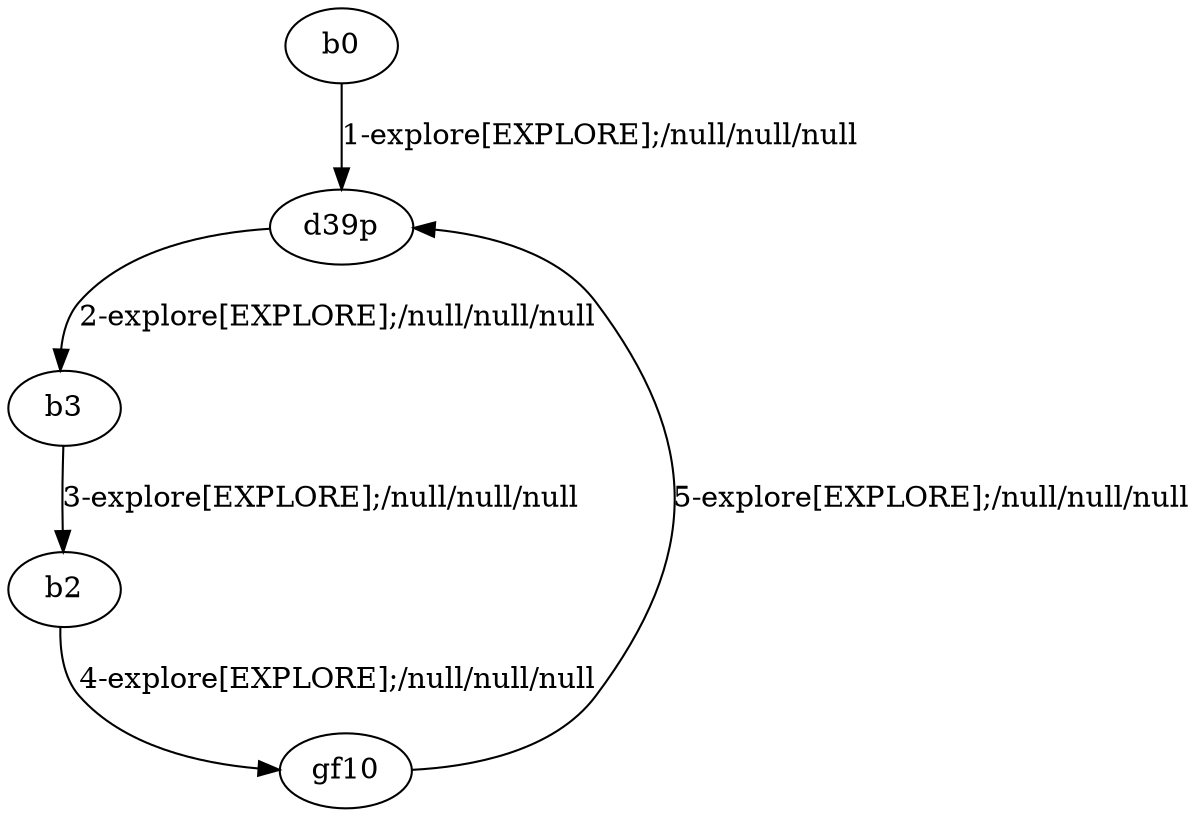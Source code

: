 # Total number of goals covered by this test: 1
# d39p --> b3

digraph g {
"b0" -> "d39p" [label = "1-explore[EXPLORE];/null/null/null"];
"d39p" -> "b3" [label = "2-explore[EXPLORE];/null/null/null"];
"b3" -> "b2" [label = "3-explore[EXPLORE];/null/null/null"];
"b2" -> "gf10" [label = "4-explore[EXPLORE];/null/null/null"];
"gf10" -> "d39p" [label = "5-explore[EXPLORE];/null/null/null"];
}